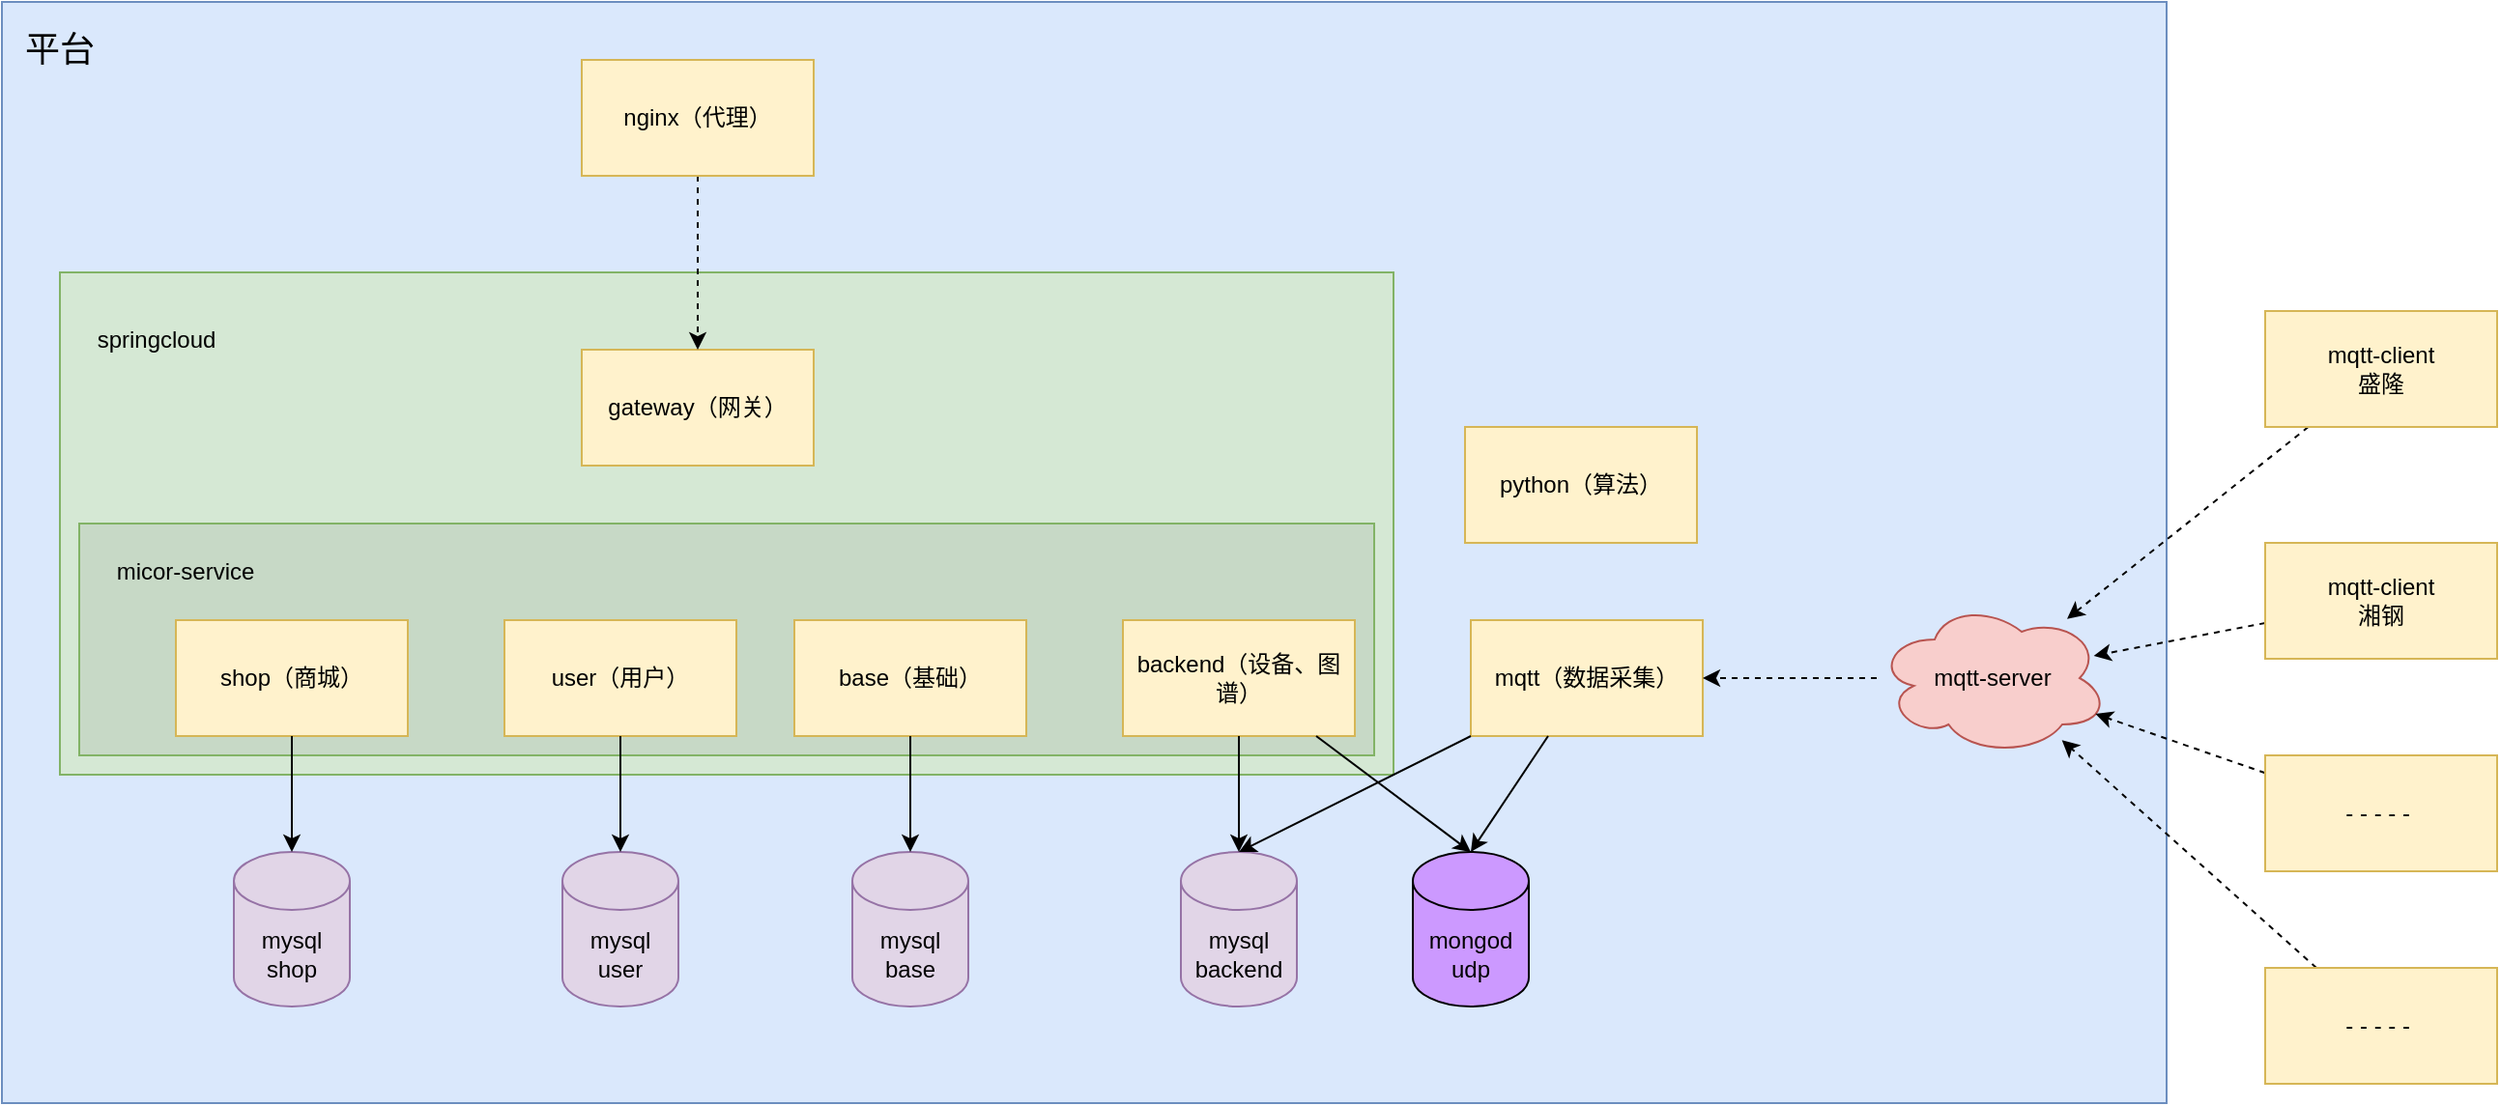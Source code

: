 <mxfile version="15.6.5" type="github">
  <diagram id="8KYwZ6n3fQzEH9xbXfmW" name="Page-1">
    <mxGraphModel dx="1830" dy="2173" grid="1" gridSize="10" guides="1" tooltips="1" connect="1" arrows="1" fold="1" page="1" pageScale="1" pageWidth="827" pageHeight="1169" math="0" shadow="0">
      <root>
        <mxCell id="0" />
        <mxCell id="1" parent="0" />
        <mxCell id="k7P4cRU7_WfFvKUSIJRe-51" value="" style="rounded=0;whiteSpace=wrap;html=1;shadow=0;glass=0;sketch=0;strokeColor=#6c8ebf;fillColor=#dae8fc;fontColor=default;" vertex="1" parent="1">
          <mxGeometry x="70" y="-80" width="1120" height="570" as="geometry" />
        </mxCell>
        <mxCell id="k7P4cRU7_WfFvKUSIJRe-30" value="" style="rounded=0;whiteSpace=wrap;html=1;strokeColor=#82b366;fillColor=#d5e8d4;shadow=0;sketch=0;glass=0;fontColor=default;" vertex="1" parent="1">
          <mxGeometry x="100" y="60" width="690" height="260" as="geometry" />
        </mxCell>
        <mxCell id="k7P4cRU7_WfFvKUSIJRe-49" value="" style="rounded=0;whiteSpace=wrap;html=1;shadow=0;glass=0;sketch=0;strokeColor=#82b366;fillColor=#C7D9C6;fontColor=default;" vertex="1" parent="1">
          <mxGeometry x="110" y="190" width="670" height="120" as="geometry" />
        </mxCell>
        <mxCell id="k7P4cRU7_WfFvKUSIJRe-5" value="mqtt（数据采集）" style="rounded=0;whiteSpace=wrap;html=1;strokeColor=#d6b656;fillColor=#fff2cc;fontColor=default;" vertex="1" parent="1">
          <mxGeometry x="830" y="240" width="120" height="60" as="geometry" />
        </mxCell>
        <mxCell id="k7P4cRU7_WfFvKUSIJRe-7" value="mysql&lt;br&gt;shop" style="shape=cylinder3;whiteSpace=wrap;html=1;boundedLbl=1;backgroundOutline=1;size=15;strokeColor=#9673a6;fillColor=#e1d5e7;fontColor=default;" vertex="1" parent="1">
          <mxGeometry x="190" y="360" width="60" height="80" as="geometry" />
        </mxCell>
        <mxCell id="k7P4cRU7_WfFvKUSIJRe-8" value="mysql&lt;br&gt;user" style="shape=cylinder3;whiteSpace=wrap;html=1;boundedLbl=1;backgroundOutline=1;size=15;strokeColor=#9673a6;fillColor=#e1d5e7;fontColor=default;" vertex="1" parent="1">
          <mxGeometry x="360" y="360" width="60" height="80" as="geometry" />
        </mxCell>
        <mxCell id="k7P4cRU7_WfFvKUSIJRe-9" value="mysql&lt;br&gt;base" style="shape=cylinder3;whiteSpace=wrap;html=1;boundedLbl=1;backgroundOutline=1;size=15;strokeColor=#9673a6;fillColor=#e1d5e7;fontColor=default;" vertex="1" parent="1">
          <mxGeometry x="510" y="360" width="60" height="80" as="geometry" />
        </mxCell>
        <mxCell id="k7P4cRU7_WfFvKUSIJRe-10" value="mysql&lt;br&gt;backend" style="shape=cylinder3;whiteSpace=wrap;html=1;boundedLbl=1;backgroundOutline=1;size=15;strokeColor=#9673a6;fillColor=#e1d5e7;fontColor=default;" vertex="1" parent="1">
          <mxGeometry x="680" y="360" width="60" height="80" as="geometry" />
        </mxCell>
        <mxCell id="k7P4cRU7_WfFvKUSIJRe-12" value="mongod&lt;br&gt;udp" style="shape=cylinder3;whiteSpace=wrap;html=1;boundedLbl=1;backgroundOutline=1;size=15;fontColor=default;strokeColor=default;fillColor=#CC99FF;" vertex="1" parent="1">
          <mxGeometry x="800" y="360" width="60" height="80" as="geometry" />
        </mxCell>
        <mxCell id="k7P4cRU7_WfFvKUSIJRe-29" style="edgeStyle=none;rounded=0;orthogonalLoop=1;jettySize=auto;html=1;entryX=1;entryY=0.5;entryDx=0;entryDy=0;dashed=1;labelBackgroundColor=default;fontColor=default;strokeColor=default;" edge="1" parent="1" source="k7P4cRU7_WfFvKUSIJRe-20" target="k7P4cRU7_WfFvKUSIJRe-5">
          <mxGeometry relative="1" as="geometry" />
        </mxCell>
        <mxCell id="k7P4cRU7_WfFvKUSIJRe-20" value="mqtt-server" style="ellipse;shape=cloud;whiteSpace=wrap;html=1;strokeColor=#b85450;fillColor=#f8cecc;fontColor=default;" vertex="1" parent="1">
          <mxGeometry x="1040" y="230" width="120" height="80" as="geometry" />
        </mxCell>
        <mxCell id="k7P4cRU7_WfFvKUSIJRe-25" style="edgeStyle=none;rounded=0;orthogonalLoop=1;jettySize=auto;html=1;labelBackgroundColor=default;fontColor=default;strokeColor=default;dashed=1;" edge="1" parent="1" source="k7P4cRU7_WfFvKUSIJRe-21" target="k7P4cRU7_WfFvKUSIJRe-20">
          <mxGeometry relative="1" as="geometry" />
        </mxCell>
        <mxCell id="k7P4cRU7_WfFvKUSIJRe-21" value="mqtt-client&lt;br&gt;盛隆" style="rounded=0;whiteSpace=wrap;html=1;strokeColor=#d6b656;fillColor=#fff2cc;fontColor=default;" vertex="1" parent="1">
          <mxGeometry x="1241" y="80" width="120" height="60" as="geometry" />
        </mxCell>
        <mxCell id="k7P4cRU7_WfFvKUSIJRe-26" style="edgeStyle=none;rounded=0;orthogonalLoop=1;jettySize=auto;html=1;entryX=0.936;entryY=0.356;entryDx=0;entryDy=0;entryPerimeter=0;labelBackgroundColor=default;fontColor=default;strokeColor=default;dashed=1;" edge="1" parent="1" source="k7P4cRU7_WfFvKUSIJRe-22" target="k7P4cRU7_WfFvKUSIJRe-20">
          <mxGeometry relative="1" as="geometry" />
        </mxCell>
        <mxCell id="k7P4cRU7_WfFvKUSIJRe-22" value="mqtt-client&lt;br&gt;湘钢" style="rounded=0;whiteSpace=wrap;html=1;strokeColor=#d6b656;fillColor=#fff2cc;fontColor=default;" vertex="1" parent="1">
          <mxGeometry x="1241" y="200" width="120" height="60" as="geometry" />
        </mxCell>
        <mxCell id="k7P4cRU7_WfFvKUSIJRe-27" style="edgeStyle=none;rounded=0;orthogonalLoop=1;jettySize=auto;html=1;labelBackgroundColor=default;fontColor=default;strokeColor=default;dashed=1;" edge="1" parent="1" source="k7P4cRU7_WfFvKUSIJRe-23" target="k7P4cRU7_WfFvKUSIJRe-20">
          <mxGeometry relative="1" as="geometry" />
        </mxCell>
        <mxCell id="k7P4cRU7_WfFvKUSIJRe-23" value="- - - - -&amp;nbsp;" style="rounded=0;whiteSpace=wrap;html=1;strokeColor=#d6b656;fillColor=#fff2cc;fontColor=default;" vertex="1" parent="1">
          <mxGeometry x="1241" y="310" width="120" height="60" as="geometry" />
        </mxCell>
        <mxCell id="k7P4cRU7_WfFvKUSIJRe-28" style="edgeStyle=none;rounded=0;orthogonalLoop=1;jettySize=auto;html=1;labelBackgroundColor=default;fontColor=default;strokeColor=default;dashed=1;" edge="1" parent="1" source="k7P4cRU7_WfFvKUSIJRe-24" target="k7P4cRU7_WfFvKUSIJRe-20">
          <mxGeometry relative="1" as="geometry" />
        </mxCell>
        <mxCell id="k7P4cRU7_WfFvKUSIJRe-24" value="- - - - -&amp;nbsp;" style="rounded=0;whiteSpace=wrap;html=1;strokeColor=#d6b656;fillColor=#fff2cc;fontColor=default;" vertex="1" parent="1">
          <mxGeometry x="1241" y="420" width="120" height="60" as="geometry" />
        </mxCell>
        <mxCell id="k7P4cRU7_WfFvKUSIJRe-4" value="backend（设备、图谱）" style="rounded=0;whiteSpace=wrap;html=1;fillColor=#fff2cc;strokeColor=#d6b656;fontColor=default;" vertex="1" parent="1">
          <mxGeometry x="650" y="240" width="120" height="60" as="geometry" />
        </mxCell>
        <mxCell id="k7P4cRU7_WfFvKUSIJRe-3" value="base（基础）" style="rounded=0;whiteSpace=wrap;html=1;fillColor=#fff2cc;strokeColor=#d6b656;fontColor=default;" vertex="1" parent="1">
          <mxGeometry x="480" y="240" width="120" height="60" as="geometry" />
        </mxCell>
        <mxCell id="k7P4cRU7_WfFvKUSIJRe-2" value="user（用户）" style="rounded=0;whiteSpace=wrap;html=1;fillColor=#fff2cc;strokeColor=#d6b656;fontColor=default;" vertex="1" parent="1">
          <mxGeometry x="330" y="240" width="120" height="60" as="geometry" />
        </mxCell>
        <mxCell id="k7P4cRU7_WfFvKUSIJRe-1" value="shop（商城）" style="rounded=0;whiteSpace=wrap;html=1;fillColor=#fff2cc;strokeColor=#d6b656;fontColor=default;" vertex="1" parent="1">
          <mxGeometry x="160" y="240" width="120" height="60" as="geometry" />
        </mxCell>
        <mxCell id="k7P4cRU7_WfFvKUSIJRe-19" style="edgeStyle=none;rounded=0;orthogonalLoop=1;jettySize=auto;html=1;entryX=0.5;entryY=0;entryDx=0;entryDy=0;entryPerimeter=0;labelBackgroundColor=default;fontColor=default;strokeColor=default;" edge="1" parent="1" source="k7P4cRU7_WfFvKUSIJRe-3" target="k7P4cRU7_WfFvKUSIJRe-9">
          <mxGeometry relative="1" as="geometry" />
        </mxCell>
        <mxCell id="k7P4cRU7_WfFvKUSIJRe-17" style="edgeStyle=none;rounded=0;orthogonalLoop=1;jettySize=auto;html=1;entryX=0.5;entryY=0;entryDx=0;entryDy=0;entryPerimeter=0;labelBackgroundColor=default;fontColor=default;strokeColor=default;" edge="1" parent="1" source="k7P4cRU7_WfFvKUSIJRe-1" target="k7P4cRU7_WfFvKUSIJRe-7">
          <mxGeometry relative="1" as="geometry" />
        </mxCell>
        <mxCell id="k7P4cRU7_WfFvKUSIJRe-18" style="edgeStyle=none;rounded=0;orthogonalLoop=1;jettySize=auto;html=1;entryX=0.5;entryY=0;entryDx=0;entryDy=0;entryPerimeter=0;labelBackgroundColor=default;fontColor=default;strokeColor=default;" edge="1" parent="1" source="k7P4cRU7_WfFvKUSIJRe-2" target="k7P4cRU7_WfFvKUSIJRe-8">
          <mxGeometry relative="1" as="geometry" />
        </mxCell>
        <mxCell id="k7P4cRU7_WfFvKUSIJRe-13" style="rounded=0;orthogonalLoop=1;jettySize=auto;html=1;entryX=0.5;entryY=0;entryDx=0;entryDy=0;entryPerimeter=0;fontColor=default;strokeColor=default;labelBackgroundColor=default;" edge="1" parent="1" source="k7P4cRU7_WfFvKUSIJRe-4" target="k7P4cRU7_WfFvKUSIJRe-10">
          <mxGeometry relative="1" as="geometry" />
        </mxCell>
        <mxCell id="k7P4cRU7_WfFvKUSIJRe-14" style="edgeStyle=none;rounded=0;orthogonalLoop=1;jettySize=auto;html=1;entryX=0.5;entryY=0;entryDx=0;entryDy=0;entryPerimeter=0;labelBackgroundColor=default;fontColor=default;strokeColor=default;" edge="1" parent="1" source="k7P4cRU7_WfFvKUSIJRe-4" target="k7P4cRU7_WfFvKUSIJRe-12">
          <mxGeometry relative="1" as="geometry" />
        </mxCell>
        <mxCell id="k7P4cRU7_WfFvKUSIJRe-15" style="edgeStyle=none;rounded=0;orthogonalLoop=1;jettySize=auto;html=1;labelBackgroundColor=default;fontColor=default;strokeColor=default;entryX=0.5;entryY=0;entryDx=0;entryDy=0;entryPerimeter=0;" edge="1" parent="1" source="k7P4cRU7_WfFvKUSIJRe-5" target="k7P4cRU7_WfFvKUSIJRe-10">
          <mxGeometry relative="1" as="geometry">
            <mxPoint x="850" y="330" as="targetPoint" />
          </mxGeometry>
        </mxCell>
        <mxCell id="k7P4cRU7_WfFvKUSIJRe-16" style="edgeStyle=none;rounded=0;orthogonalLoop=1;jettySize=auto;html=1;entryX=0.5;entryY=0;entryDx=0;entryDy=0;entryPerimeter=0;labelBackgroundColor=default;fontColor=default;strokeColor=default;" edge="1" parent="1" source="k7P4cRU7_WfFvKUSIJRe-5" target="k7P4cRU7_WfFvKUSIJRe-12">
          <mxGeometry relative="1" as="geometry" />
        </mxCell>
        <mxCell id="k7P4cRU7_WfFvKUSIJRe-31" value="springcloud" style="text;html=1;strokeColor=none;fillColor=none;align=center;verticalAlign=middle;whiteSpace=wrap;rounded=0;shadow=0;glass=0;sketch=0;fontColor=default;" vertex="1" parent="1">
          <mxGeometry x="120" y="80" width="60" height="30" as="geometry" />
        </mxCell>
        <mxCell id="k7P4cRU7_WfFvKUSIJRe-33" value="gateway（网关）" style="rounded=0;whiteSpace=wrap;html=1;shadow=0;glass=0;sketch=0;strokeColor=#d6b656;fillColor=#fff2cc;fontColor=default;" vertex="1" parent="1">
          <mxGeometry x="370" y="100" width="120" height="60" as="geometry" />
        </mxCell>
        <mxCell id="k7P4cRU7_WfFvKUSIJRe-36" style="edgeStyle=none;rounded=0;orthogonalLoop=1;jettySize=auto;html=1;entryX=0.5;entryY=0;entryDx=0;entryDy=0;dashed=1;labelBackgroundColor=default;fontColor=default;strokeColor=default;" edge="1" parent="1" source="k7P4cRU7_WfFvKUSIJRe-35" target="k7P4cRU7_WfFvKUSIJRe-33">
          <mxGeometry relative="1" as="geometry" />
        </mxCell>
        <mxCell id="k7P4cRU7_WfFvKUSIJRe-35" value="nginx（代理）" style="rounded=0;whiteSpace=wrap;html=1;shadow=0;glass=0;sketch=0;strokeColor=#d6b656;fillColor=#fff2cc;fontColor=default;" vertex="1" parent="1">
          <mxGeometry x="370" y="-50" width="120" height="60" as="geometry" />
        </mxCell>
        <mxCell id="k7P4cRU7_WfFvKUSIJRe-47" value="python（算法）" style="rounded=0;whiteSpace=wrap;html=1;shadow=0;glass=0;sketch=0;strokeColor=#d6b656;fillColor=#fff2cc;fontColor=default;" vertex="1" parent="1">
          <mxGeometry x="827" y="140" width="120" height="60" as="geometry" />
        </mxCell>
        <mxCell id="k7P4cRU7_WfFvKUSIJRe-50" value="micor-service" style="text;html=1;strokeColor=none;fillColor=none;align=center;verticalAlign=middle;whiteSpace=wrap;rounded=0;shadow=0;glass=0;sketch=0;fontColor=default;" vertex="1" parent="1">
          <mxGeometry x="120" y="200" width="90" height="30" as="geometry" />
        </mxCell>
        <mxCell id="k7P4cRU7_WfFvKUSIJRe-52" value="平台" style="text;html=1;strokeColor=none;fillColor=none;align=center;verticalAlign=middle;whiteSpace=wrap;rounded=0;shadow=0;glass=0;sketch=0;fontColor=default;fontSize=18;" vertex="1" parent="1">
          <mxGeometry x="70" y="-70" width="60" height="30" as="geometry" />
        </mxCell>
      </root>
    </mxGraphModel>
  </diagram>
</mxfile>
